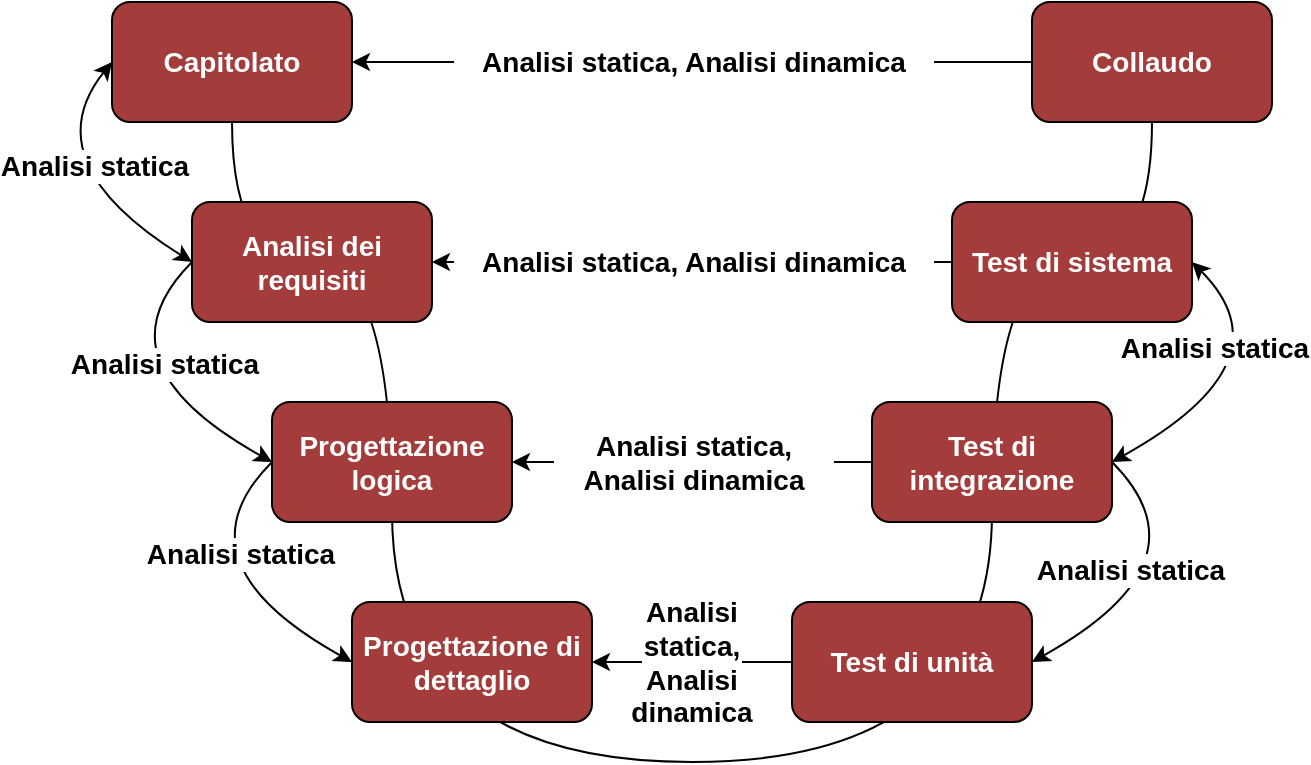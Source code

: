 <mxfile version="12.4.2" type="device" pages="1"><diagram id="mp7hj64YooLwj4RB3fJB" name="Page-1"><mxGraphModel dx="1422" dy="822" grid="1" gridSize="10" guides="1" tooltips="1" connect="1" arrows="1" fold="1" page="1" pageScale="1" pageWidth="1169" pageHeight="827" math="0" shadow="0"><root><mxCell id="0"/><mxCell id="1" parent="0"/><mxCell id="nO8eJ3VVqhILfsQCmfwG-1" value="&lt;b style=&quot;font-size: 14px;&quot;&gt;Capitolato&lt;/b&gt;" style="rounded=1;whiteSpace=wrap;html=1;fillColor=#A43C3B;gradientColor=none;gradientDirection=north;fontColor=#FFFFFF;fontSize=14;" parent="1" vertex="1"><mxGeometry x="309" y="223" width="120" height="60" as="geometry"/></mxCell><mxCell id="nO8eJ3VVqhILfsQCmfwG-10" value="&lt;b style=&quot;font-size: 14px;&quot;&gt;Collaudo&lt;br style=&quot;font-size: 14px;&quot;&gt;&lt;/b&gt;" style="rounded=1;whiteSpace=wrap;html=1;flipH=0;flipV=1;fillColor=#A43C3B;gradientColor=none;gradientDirection=north;fontColor=#FFFFFF;fontSize=14;" parent="1" vertex="1"><mxGeometry x="769" y="223" width="120" height="60" as="geometry"/></mxCell><mxCell id="nO8eJ3VVqhILfsQCmfwG-15" value="" style="endArrow=none;html=1;entryX=0.5;entryY=1;entryDx=0;entryDy=0;edgeStyle=orthogonalEdgeStyle;curved=1;" parent="1" target="nO8eJ3VVqhILfsQCmfwG-1" edge="1"><mxGeometry width="50" height="50" relative="1" as="geometry"><mxPoint x="599" y="603" as="sourcePoint"/><mxPoint x="369" y="603" as="targetPoint"/><Array as="points"><mxPoint x="449" y="603"/><mxPoint x="449" y="353"/><mxPoint x="369" y="353"/></Array></mxGeometry></mxCell><mxCell id="nO8eJ3VVqhILfsQCmfwG-20" value="" style="endArrow=none;html=1;entryX=0.5;entryY=1;entryDx=0;entryDy=0;edgeStyle=orthogonalEdgeStyle;curved=1;" parent="1" target="nO8eJ3VVqhILfsQCmfwG-10" edge="1"><mxGeometry width="50" height="50" relative="1" as="geometry"><mxPoint x="599" y="603" as="sourcePoint"/><mxPoint x="389" y="293" as="targetPoint"/><Array as="points"><mxPoint x="749" y="603"/><mxPoint x="749" y="353"/><mxPoint x="829" y="353"/></Array></mxGeometry></mxCell><mxCell id="nO8eJ3VVqhILfsQCmfwG-3" value="&lt;b style=&quot;font-size: 14px;&quot;&gt;Analisi dei requisiti&lt;/b&gt;" style="rounded=1;whiteSpace=wrap;html=1;fillColor=#A43C3B;gradientColor=none;gradientDirection=north;fontColor=#FFFFFF;fontSize=14;" parent="1" vertex="1"><mxGeometry x="349" y="323" width="120" height="60" as="geometry"/></mxCell><mxCell id="nO8eJ3VVqhILfsQCmfwG-11" value="&lt;b style=&quot;font-size: 14px;&quot;&gt;Test di sistema&lt;/b&gt;" style="rounded=1;whiteSpace=wrap;html=1;flipH=0;flipV=1;fillColor=#A43C3B;gradientColor=none;gradientDirection=north;fontColor=#FFFFFF;fontSize=14;" parent="1" vertex="1"><mxGeometry x="729" y="323" width="120" height="60" as="geometry"/></mxCell><mxCell id="nO8eJ3VVqhILfsQCmfwG-4" value="&lt;b style=&quot;font-size: 14px;&quot;&gt;Progettazione logica&lt;/b&gt;" style="rounded=1;whiteSpace=wrap;html=1;fillColor=#A43C3B;gradientColor=none;gradientDirection=north;fontColor=#FFFFFF;fontSize=14;" parent="1" vertex="1"><mxGeometry x="389" y="423" width="120" height="60" as="geometry"/></mxCell><mxCell id="nO8eJ3VVqhILfsQCmfwG-7" value="Progettazione di dettaglio" style="rounded=1;whiteSpace=wrap;html=1;fontStyle=1;fillColor=#A43C3B;gradientColor=none;gradientDirection=north;fontColor=#FFFFFF;fontSize=14;" parent="1" vertex="1"><mxGeometry x="429" y="523" width="120" height="60" as="geometry"/></mxCell><mxCell id="nO8eJ3VVqhILfsQCmfwG-12" value="&lt;b style=&quot;font-size: 14px;&quot;&gt;Test di integrazione&lt;/b&gt;" style="rounded=1;whiteSpace=wrap;html=1;flipH=0;flipV=1;fillColor=#A43C3B;gradientColor=none;gradientDirection=north;fontColor=#FFFFFF;fontSize=14;" parent="1" vertex="1"><mxGeometry x="689" y="423" width="120" height="60" as="geometry"/></mxCell><mxCell id="nO8eJ3VVqhILfsQCmfwG-13" value="&lt;b style=&quot;font-size: 14px;&quot;&gt;Test di unità&lt;/b&gt;" style="rounded=1;whiteSpace=wrap;html=1;flipH=0;flipV=1;fillColor=#A43C3B;gradientColor=none;gradientDirection=north;fontColor=#FFFFFF;fontSize=14;" parent="1" vertex="1"><mxGeometry x="649" y="523" width="120" height="60" as="geometry"/></mxCell><mxCell id="nO8eJ3VVqhILfsQCmfwG-23" value="" style="endArrow=classic;html=1;entryX=1;entryY=0.5;entryDx=0;entryDy=0;exitX=0;exitY=0.5;exitDx=0;exitDy=0;" parent="1" source="nO8eJ3VVqhILfsQCmfwG-38" target="nO8eJ3VVqhILfsQCmfwG-1" edge="1"><mxGeometry width="50" height="50" relative="1" as="geometry"><mxPoint x="579" y="323" as="sourcePoint"/><mxPoint x="629" y="273" as="targetPoint"/></mxGeometry></mxCell><mxCell id="nO8eJ3VVqhILfsQCmfwG-24" value="" style="endArrow=classic;html=1;entryX=1;entryY=0.5;entryDx=0;entryDy=0;exitX=0;exitY=0.5;exitDx=0;exitDy=0;" parent="1" source="nO8eJ3VVqhILfsQCmfwG-40" target="nO8eJ3VVqhILfsQCmfwG-3" edge="1"><mxGeometry width="50" height="50" relative="1" as="geometry"><mxPoint x="769" y="263" as="sourcePoint"/><mxPoint x="449" y="263" as="targetPoint"/></mxGeometry></mxCell><mxCell id="nO8eJ3VVqhILfsQCmfwG-25" value="" style="endArrow=classic;html=1;entryX=1;entryY=0.5;entryDx=0;entryDy=0;exitX=0;exitY=0.5;exitDx=0;exitDy=0;fontSize=14;fontStyle=1" parent="1" source="nO8eJ3VVqhILfsQCmfwG-42" target="nO8eJ3VVqhILfsQCmfwG-4" edge="1"><mxGeometry width="50" height="50" relative="1" as="geometry"><mxPoint x="729" y="363" as="sourcePoint"/><mxPoint x="489" y="363" as="targetPoint"/></mxGeometry></mxCell><mxCell id="nO8eJ3VVqhILfsQCmfwG-26" value="" style="endArrow=classic;html=1;entryX=1;entryY=0.5;entryDx=0;entryDy=0;exitX=0;exitY=0.5;exitDx=0;exitDy=0;" parent="1" source="nO8eJ3VVqhILfsQCmfwG-44" target="nO8eJ3VVqhILfsQCmfwG-7" edge="1"><mxGeometry width="50" height="50" relative="1" as="geometry"><mxPoint x="689" y="463" as="sourcePoint"/><mxPoint x="529" y="463" as="targetPoint"/></mxGeometry></mxCell><mxCell id="nO8eJ3VVqhILfsQCmfwG-27" value="" style="endArrow=classic;html=1;exitX=0;exitY=0.5;exitDx=0;exitDy=0;entryX=0;entryY=0.5;entryDx=0;entryDy=0;startArrow=classic;startFill=1;curved=1;" parent="1" source="nO8eJ3VVqhILfsQCmfwG-1" target="nO8eJ3VVqhILfsQCmfwG-3" edge="1"><mxGeometry width="50" height="50" relative="1" as="geometry"><mxPoint x="309" y="393" as="sourcePoint"/><mxPoint x="359" y="343" as="targetPoint"/><Array as="points"><mxPoint x="269" y="303"/></Array></mxGeometry></mxCell><mxCell id="nO8eJ3VVqhILfsQCmfwG-32" value="Analisi statica" style="text;html=1;align=center;verticalAlign=middle;resizable=0;points=[];;labelBackgroundColor=#ffffff;fontSize=14;fontStyle=1" parent="nO8eJ3VVqhILfsQCmfwG-27" vertex="1" connectable="0"><mxGeometry x="-0.418" y="25" relative="1" as="geometry"><mxPoint as="offset"/></mxGeometry></mxCell><mxCell id="nO8eJ3VVqhILfsQCmfwG-28" value="" style="endArrow=classic;html=1;exitX=0;exitY=0.5;exitDx=0;exitDy=0;entryX=0;entryY=0.5;entryDx=0;entryDy=0;curved=1;" parent="1" source="nO8eJ3VVqhILfsQCmfwG-3" target="nO8eJ3VVqhILfsQCmfwG-4" edge="1"><mxGeometry width="50" height="50" relative="1" as="geometry"><mxPoint x="339" y="383" as="sourcePoint"/><mxPoint x="379" y="483.0" as="targetPoint"/><Array as="points"><mxPoint x="299" y="403"/></Array></mxGeometry></mxCell><mxCell id="nO8eJ3VVqhILfsQCmfwG-33" value="Analisi statica" style="text;html=1;align=center;verticalAlign=middle;resizable=0;points=[];;labelBackgroundColor=#ffffff;fontSize=14;fontStyle=1" parent="nO8eJ3VVqhILfsQCmfwG-28" vertex="1" connectable="0"><mxGeometry x="-0.478" y="26" relative="1" as="geometry"><mxPoint as="offset"/></mxGeometry></mxCell><mxCell id="nO8eJ3VVqhILfsQCmfwG-29" value="" style="endArrow=classic;html=1;exitX=0;exitY=0.5;exitDx=0;exitDy=0;entryX=0;entryY=0.5;entryDx=0;entryDy=0;curved=1;" parent="1" source="nO8eJ3VVqhILfsQCmfwG-4" target="nO8eJ3VVqhILfsQCmfwG-7" edge="1"><mxGeometry width="50" height="50" relative="1" as="geometry"><mxPoint x="369" y="363.0" as="sourcePoint"/><mxPoint x="409" y="463.0" as="targetPoint"/><Array as="points"><mxPoint x="339" y="503"/></Array></mxGeometry></mxCell><mxCell id="nO8eJ3VVqhILfsQCmfwG-34" value="Analisi statica" style="text;html=1;align=center;verticalAlign=middle;resizable=0;points=[];;labelBackgroundColor=#ffffff;fontSize=14;fontStyle=1" parent="nO8eJ3VVqhILfsQCmfwG-29" vertex="1" connectable="0"><mxGeometry x="-0.498" y="21" relative="1" as="geometry"><mxPoint as="offset"/></mxGeometry></mxCell><mxCell id="nO8eJ3VVqhILfsQCmfwG-30" value="" style="endArrow=classic;html=1;exitX=1;exitY=0.5;exitDx=0;exitDy=0;entryX=1;entryY=0.5;entryDx=0;entryDy=0;curved=1;" parent="1" source="nO8eJ3VVqhILfsQCmfwG-12" target="nO8eJ3VVqhILfsQCmfwG-13" edge="1"><mxGeometry width="50" height="50" relative="1" as="geometry"><mxPoint x="449" y="563" as="sourcePoint"/><mxPoint x="409" y="463.0" as="targetPoint"/><Array as="points"><mxPoint x="859" y="503"/></Array></mxGeometry></mxCell><mxCell id="nO8eJ3VVqhILfsQCmfwG-35" value="Analisi statica" style="text;html=1;align=center;verticalAlign=middle;resizable=0;points=[];;labelBackgroundColor=#ffffff;fontSize=14;fontStyle=1" parent="nO8eJ3VVqhILfsQCmfwG-30" vertex="1" connectable="0"><mxGeometry x="-0.489" y="-32" relative="1" as="geometry"><mxPoint as="offset"/></mxGeometry></mxCell><mxCell id="nO8eJ3VVqhILfsQCmfwG-31" value="" style="endArrow=classic;html=1;curved=1;exitX=1;exitY=0.5;exitDx=0;exitDy=0;entryX=1;entryY=0.5;entryDx=0;entryDy=0;startArrow=classic;startFill=1;" parent="1" source="nO8eJ3VVqhILfsQCmfwG-11" target="nO8eJ3VVqhILfsQCmfwG-12" edge="1"><mxGeometry width="50" height="50" relative="1" as="geometry"><mxPoint x="889" y="343" as="sourcePoint"/><mxPoint x="869" y="463" as="targetPoint"/><Array as="points"><mxPoint x="899" y="403"/></Array></mxGeometry></mxCell><mxCell id="nO8eJ3VVqhILfsQCmfwG-36" value="Analisi statica" style="text;html=1;align=center;verticalAlign=middle;resizable=0;points=[];;labelBackgroundColor=#ffffff;fontSize=14;fontStyle=1" parent="nO8eJ3VVqhILfsQCmfwG-31" vertex="1" connectable="0"><mxGeometry x="-0.562" y="-23" relative="1" as="geometry"><mxPoint as="offset"/></mxGeometry></mxCell><mxCell id="nO8eJ3VVqhILfsQCmfwG-38" value="Analisi statica, Analisi dinamica" style="text;html=1;strokeColor=none;fillColor=none;align=center;verticalAlign=middle;whiteSpace=wrap;rounded=0;fontSize=14;fontStyle=1" parent="1" vertex="1"><mxGeometry x="480" y="243" width="240" height="20" as="geometry"/></mxCell><mxCell id="nO8eJ3VVqhILfsQCmfwG-39" value="" style="endArrow=none;html=1;entryX=1;entryY=0.5;entryDx=0;entryDy=0;exitX=0;exitY=0.5;exitDx=0;exitDy=0;endFill=0;" parent="1" source="nO8eJ3VVqhILfsQCmfwG-10" target="nO8eJ3VVqhILfsQCmfwG-38" edge="1"><mxGeometry width="50" height="50" relative="1" as="geometry"><mxPoint x="759" y="253" as="sourcePoint"/><mxPoint x="439" y="253" as="targetPoint"/></mxGeometry></mxCell><mxCell id="nO8eJ3VVqhILfsQCmfwG-40" value="Analisi statica, Analisi dinamica" style="text;html=1;strokeColor=none;fillColor=none;align=center;verticalAlign=middle;whiteSpace=wrap;rounded=0;fontSize=14;fontStyle=1" parent="1" vertex="1"><mxGeometry x="480" y="343" width="240" height="20" as="geometry"/></mxCell><mxCell id="nO8eJ3VVqhILfsQCmfwG-41" value="" style="endArrow=none;html=1;entryX=1;entryY=0.5;entryDx=0;entryDy=0;exitX=0;exitY=0.5;exitDx=0;exitDy=0;endFill=0;" parent="1" source="nO8eJ3VVqhILfsQCmfwG-11" target="nO8eJ3VVqhILfsQCmfwG-40" edge="1"><mxGeometry width="50" height="50" relative="1" as="geometry"><mxPoint x="719" y="353.0" as="sourcePoint"/><mxPoint x="479" y="353.0" as="targetPoint"/></mxGeometry></mxCell><mxCell id="nO8eJ3VVqhILfsQCmfwG-42" value="Analisi statica, Analisi dinamica" style="text;html=1;strokeColor=none;fillColor=none;align=center;verticalAlign=middle;whiteSpace=wrap;rounded=0;fontSize=14;fontStyle=1" parent="1" vertex="1"><mxGeometry x="530" y="443" width="140" height="20" as="geometry"/></mxCell><mxCell id="nO8eJ3VVqhILfsQCmfwG-43" value="" style="endArrow=none;html=1;entryX=1;entryY=0.5;entryDx=0;entryDy=0;exitX=0;exitY=0.5;exitDx=0;exitDy=0;endFill=0;" parent="1" source="nO8eJ3VVqhILfsQCmfwG-12" target="nO8eJ3VVqhILfsQCmfwG-42" edge="1"><mxGeometry width="50" height="50" relative="1" as="geometry"><mxPoint x="679" y="453.0" as="sourcePoint"/><mxPoint x="519" y="453.0" as="targetPoint"/></mxGeometry></mxCell><mxCell id="nO8eJ3VVqhILfsQCmfwG-44" value="Analisi statica, Analisi dinamica" style="text;html=1;strokeColor=none;fillColor=none;align=center;verticalAlign=middle;whiteSpace=wrap;rounded=0;fontSize=14;fontStyle=1" parent="1" vertex="1"><mxGeometry x="574" y="543" width="50" height="20" as="geometry"/></mxCell><mxCell id="nO8eJ3VVqhILfsQCmfwG-46" value="" style="endArrow=none;html=1;entryX=1;entryY=0.5;entryDx=0;entryDy=0;exitX=0;exitY=0.5;exitDx=0;exitDy=0;endFill=0;" parent="1" source="nO8eJ3VVqhILfsQCmfwG-13" target="nO8eJ3VVqhILfsQCmfwG-44" edge="1"><mxGeometry width="50" height="50" relative="1" as="geometry"><mxPoint x="639" y="553" as="sourcePoint"/><mxPoint x="559" y="553" as="targetPoint"/></mxGeometry></mxCell></root></mxGraphModel></diagram></mxfile>